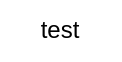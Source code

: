 <mxfile version="20.2.3" type="github"><diagram id="k6tBKezV1s8vwqs4qUWW" name="第 1 页"><mxGraphModel dx="815" dy="541" grid="1" gridSize="10" guides="1" tooltips="1" connect="1" arrows="1" fold="1" page="1" pageScale="1" pageWidth="2339" pageHeight="3300" math="0" shadow="0"><root><mxCell id="0"/><mxCell id="1" parent="0"/><mxCell id="im29dbQg4yu1OuJ784EO-1" value="test" style="text;html=1;strokeColor=none;fillColor=none;align=center;verticalAlign=middle;whiteSpace=wrap;rounded=0;" vertex="1" parent="1"><mxGeometry x="390" y="300" width="60" height="30" as="geometry"/></mxCell></root></mxGraphModel></diagram></mxfile>